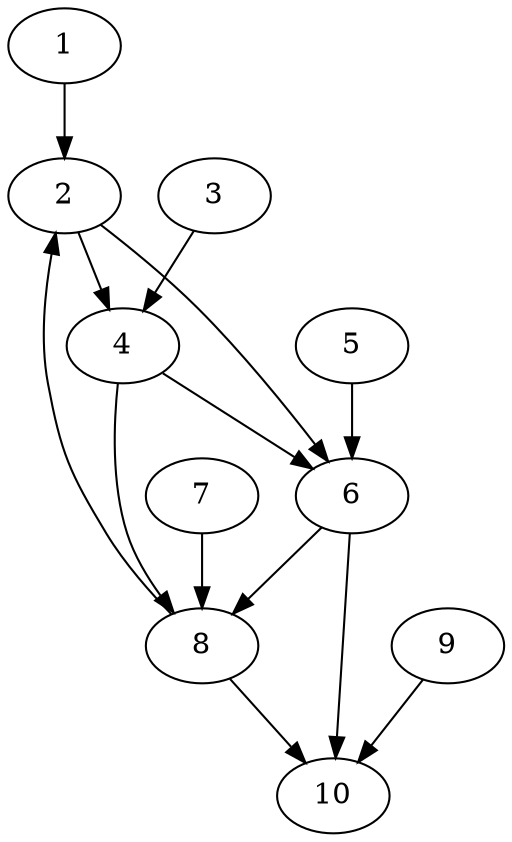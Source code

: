  strict digraph {  
 node [shape= ellipse];
1	10	2	3	4	5	6	7	8	9	
1->2;
2->4;
2->6;
3->4;
4->6;
4->8;
5->6;
6->8;
6->10;
7->8;
8->10;
8->2;
9->10;
}
